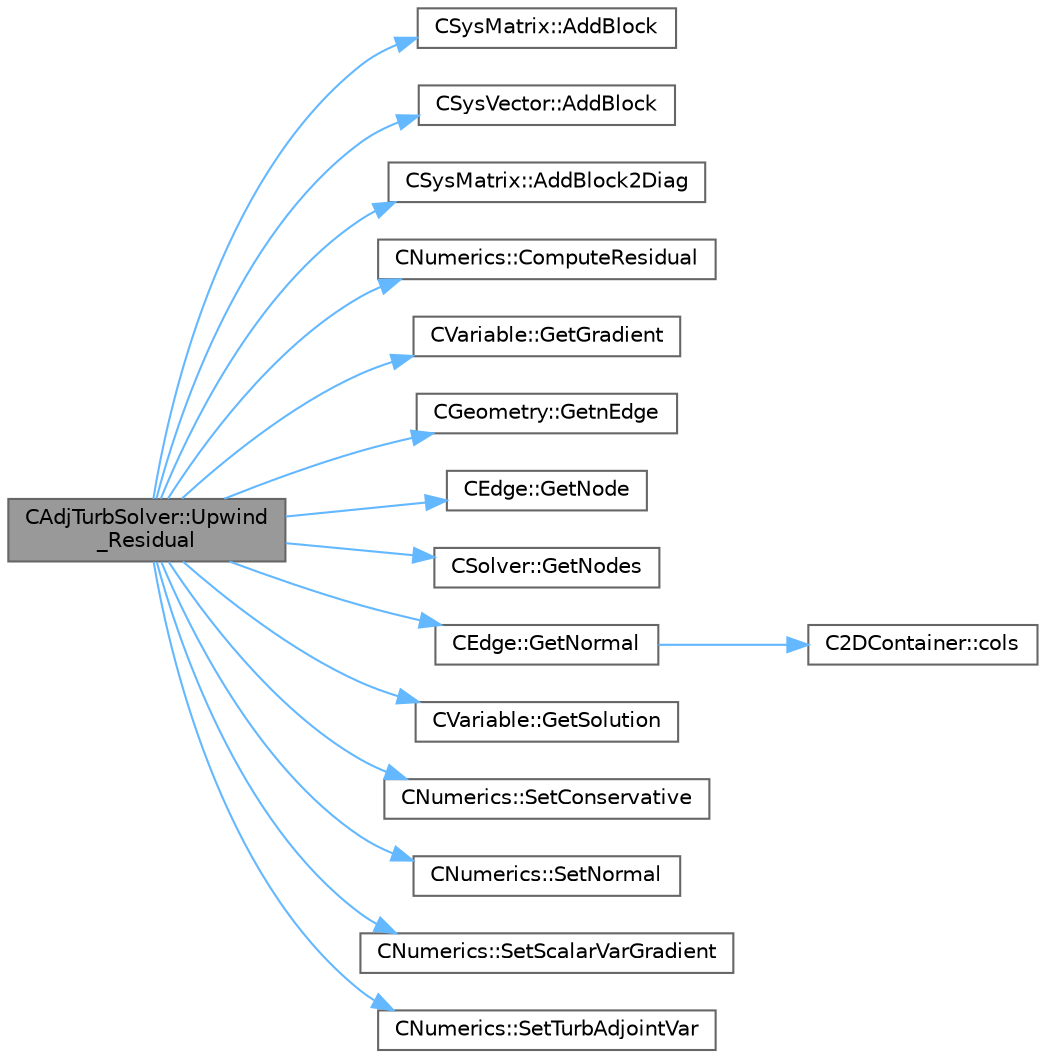 digraph "CAdjTurbSolver::Upwind_Residual"
{
 // LATEX_PDF_SIZE
  bgcolor="transparent";
  edge [fontname=Helvetica,fontsize=10,labelfontname=Helvetica,labelfontsize=10];
  node [fontname=Helvetica,fontsize=10,shape=box,height=0.2,width=0.4];
  rankdir="LR";
  Node1 [id="Node000001",label="CAdjTurbSolver::Upwind\l_Residual",height=0.2,width=0.4,color="gray40", fillcolor="grey60", style="filled", fontcolor="black",tooltip="Compute the spatial integration using a upwind scheme."];
  Node1 -> Node2 [id="edge1_Node000001_Node000002",color="steelblue1",style="solid",tooltip=" "];
  Node2 [id="Node000002",label="CSysMatrix::AddBlock",height=0.2,width=0.4,color="grey40", fillcolor="white", style="filled",URL="$classCSysMatrix.html#a03a189a2120be05e21fbd9b120549427",tooltip="Add a scaled block (in flat format) to the sparse matrix (see SetBlock)."];
  Node1 -> Node3 [id="edge2_Node000001_Node000003",color="steelblue1",style="solid",tooltip=" "];
  Node3 [id="Node000003",label="CSysVector::AddBlock",height=0.2,width=0.4,color="grey40", fillcolor="white", style="filled",URL="$classCSysVector.html#aa463275cba394503a9778529fdaa4494",tooltip="Add \"block\" to the vector, see SetBlock."];
  Node1 -> Node4 [id="edge3_Node000001_Node000004",color="steelblue1",style="solid",tooltip=" "];
  Node4 [id="Node000004",label="CSysMatrix::AddBlock2Diag",height=0.2,width=0.4,color="grey40", fillcolor="white", style="filled",URL="$classCSysMatrix.html#a5a4ef7eeb7f009450f575660108ed7be",tooltip="Non overwrite version of SetBlock2Diag, also with scaling."];
  Node1 -> Node5 [id="edge4_Node000001_Node000005",color="steelblue1",style="solid",tooltip=" "];
  Node5 [id="Node000005",label="CNumerics::ComputeResidual",height=0.2,width=0.4,color="grey40", fillcolor="white", style="filled",URL="$classCNumerics.html#aa0ca13663a047ef2640b377b33875e29",tooltip="Compute the numerical residual."];
  Node1 -> Node6 [id="edge5_Node000001_Node000006",color="steelblue1",style="solid",tooltip=" "];
  Node6 [id="Node000006",label="CVariable::GetGradient",height=0.2,width=0.4,color="grey40", fillcolor="white", style="filled",URL="$classCVariable.html#a3215c20563e6d4bbeb4020d6161b48e5",tooltip="Get the gradient of the entire solution."];
  Node1 -> Node7 [id="edge6_Node000001_Node000007",color="steelblue1",style="solid",tooltip=" "];
  Node7 [id="Node000007",label="CGeometry::GetnEdge",height=0.2,width=0.4,color="grey40", fillcolor="white", style="filled",URL="$classCGeometry.html#aba89cceede61b33426b2783385431f5b",tooltip="Get number of edges."];
  Node1 -> Node8 [id="edge7_Node000001_Node000008",color="steelblue1",style="solid",tooltip=" "];
  Node8 [id="Node000008",label="CEdge::GetNode",height=0.2,width=0.4,color="grey40", fillcolor="white", style="filled",URL="$classCEdge.html#a5cd6f283cb2f3e4dfc037c0db6ae1055",tooltip="Get left/right node index defining the edge."];
  Node1 -> Node9 [id="edge8_Node000001_Node000009",color="steelblue1",style="solid",tooltip=" "];
  Node9 [id="Node000009",label="CSolver::GetNodes",height=0.2,width=0.4,color="grey40", fillcolor="white", style="filled",URL="$classCSolver.html#adb28ae3845a6b61cf764a8e9fe4b794e",tooltip="Allow outside access to the nodes of the solver, containing conservatives, primitives,..."];
  Node1 -> Node10 [id="edge9_Node000001_Node000010",color="steelblue1",style="solid",tooltip=" "];
  Node10 [id="Node000010",label="CEdge::GetNormal",height=0.2,width=0.4,color="grey40", fillcolor="white", style="filled",URL="$classCEdge.html#a4ace970590e47bd39ea5780c3e0e2037",tooltip="Copy the the normal vector of a face."];
  Node10 -> Node11 [id="edge10_Node000010_Node000011",color="steelblue1",style="solid",tooltip=" "];
  Node11 [id="Node000011",label="C2DContainer::cols",height=0.2,width=0.4,color="grey40", fillcolor="white", style="filled",URL="$classC2DContainer.html#ab6d9161cd08887f034322ebcbc3deb12",tooltip=" "];
  Node1 -> Node12 [id="edge11_Node000001_Node000012",color="steelblue1",style="solid",tooltip=" "];
  Node12 [id="Node000012",label="CVariable::GetSolution",height=0.2,width=0.4,color="grey40", fillcolor="white", style="filled",URL="$classCVariable.html#a261483e39c23c1de7cb9aea7e917c121",tooltip="Get the solution."];
  Node1 -> Node13 [id="edge12_Node000001_Node000013",color="steelblue1",style="solid",tooltip=" "];
  Node13 [id="Node000013",label="CNumerics::SetConservative",height=0.2,width=0.4,color="grey40", fillcolor="white", style="filled",URL="$classCNumerics.html#a2d59a0969bac4b0e43b74ba4ec4d1eff",tooltip="Set the value of the conservative variables."];
  Node1 -> Node14 [id="edge13_Node000001_Node000014",color="steelblue1",style="solid",tooltip=" "];
  Node14 [id="Node000014",label="CNumerics::SetNormal",height=0.2,width=0.4,color="grey40", fillcolor="white", style="filled",URL="$classCNumerics.html#a93fd2262832ae5081317548f2f9cdbb3",tooltip="Set the value of the normal vector to the face between two points."];
  Node1 -> Node15 [id="edge14_Node000001_Node000015",color="steelblue1",style="solid",tooltip=" "];
  Node15 [id="Node000015",label="CNumerics::SetScalarVarGradient",height=0.2,width=0.4,color="grey40", fillcolor="white", style="filled",URL="$classCNumerics.html#a8c5ce8e8a1cb2c0bb03bf408d9a80d68",tooltip="Set the gradient of the scalar variables."];
  Node1 -> Node16 [id="edge15_Node000001_Node000016",color="steelblue1",style="solid",tooltip=" "];
  Node16 [id="Node000016",label="CNumerics::SetTurbAdjointVar",height=0.2,width=0.4,color="grey40", fillcolor="white", style="filled",URL="$classCNumerics.html#aaf211e0fafb2ffea485a888cc5a3a725",tooltip="Set the value of the adjoint turbulent variable."];
}

